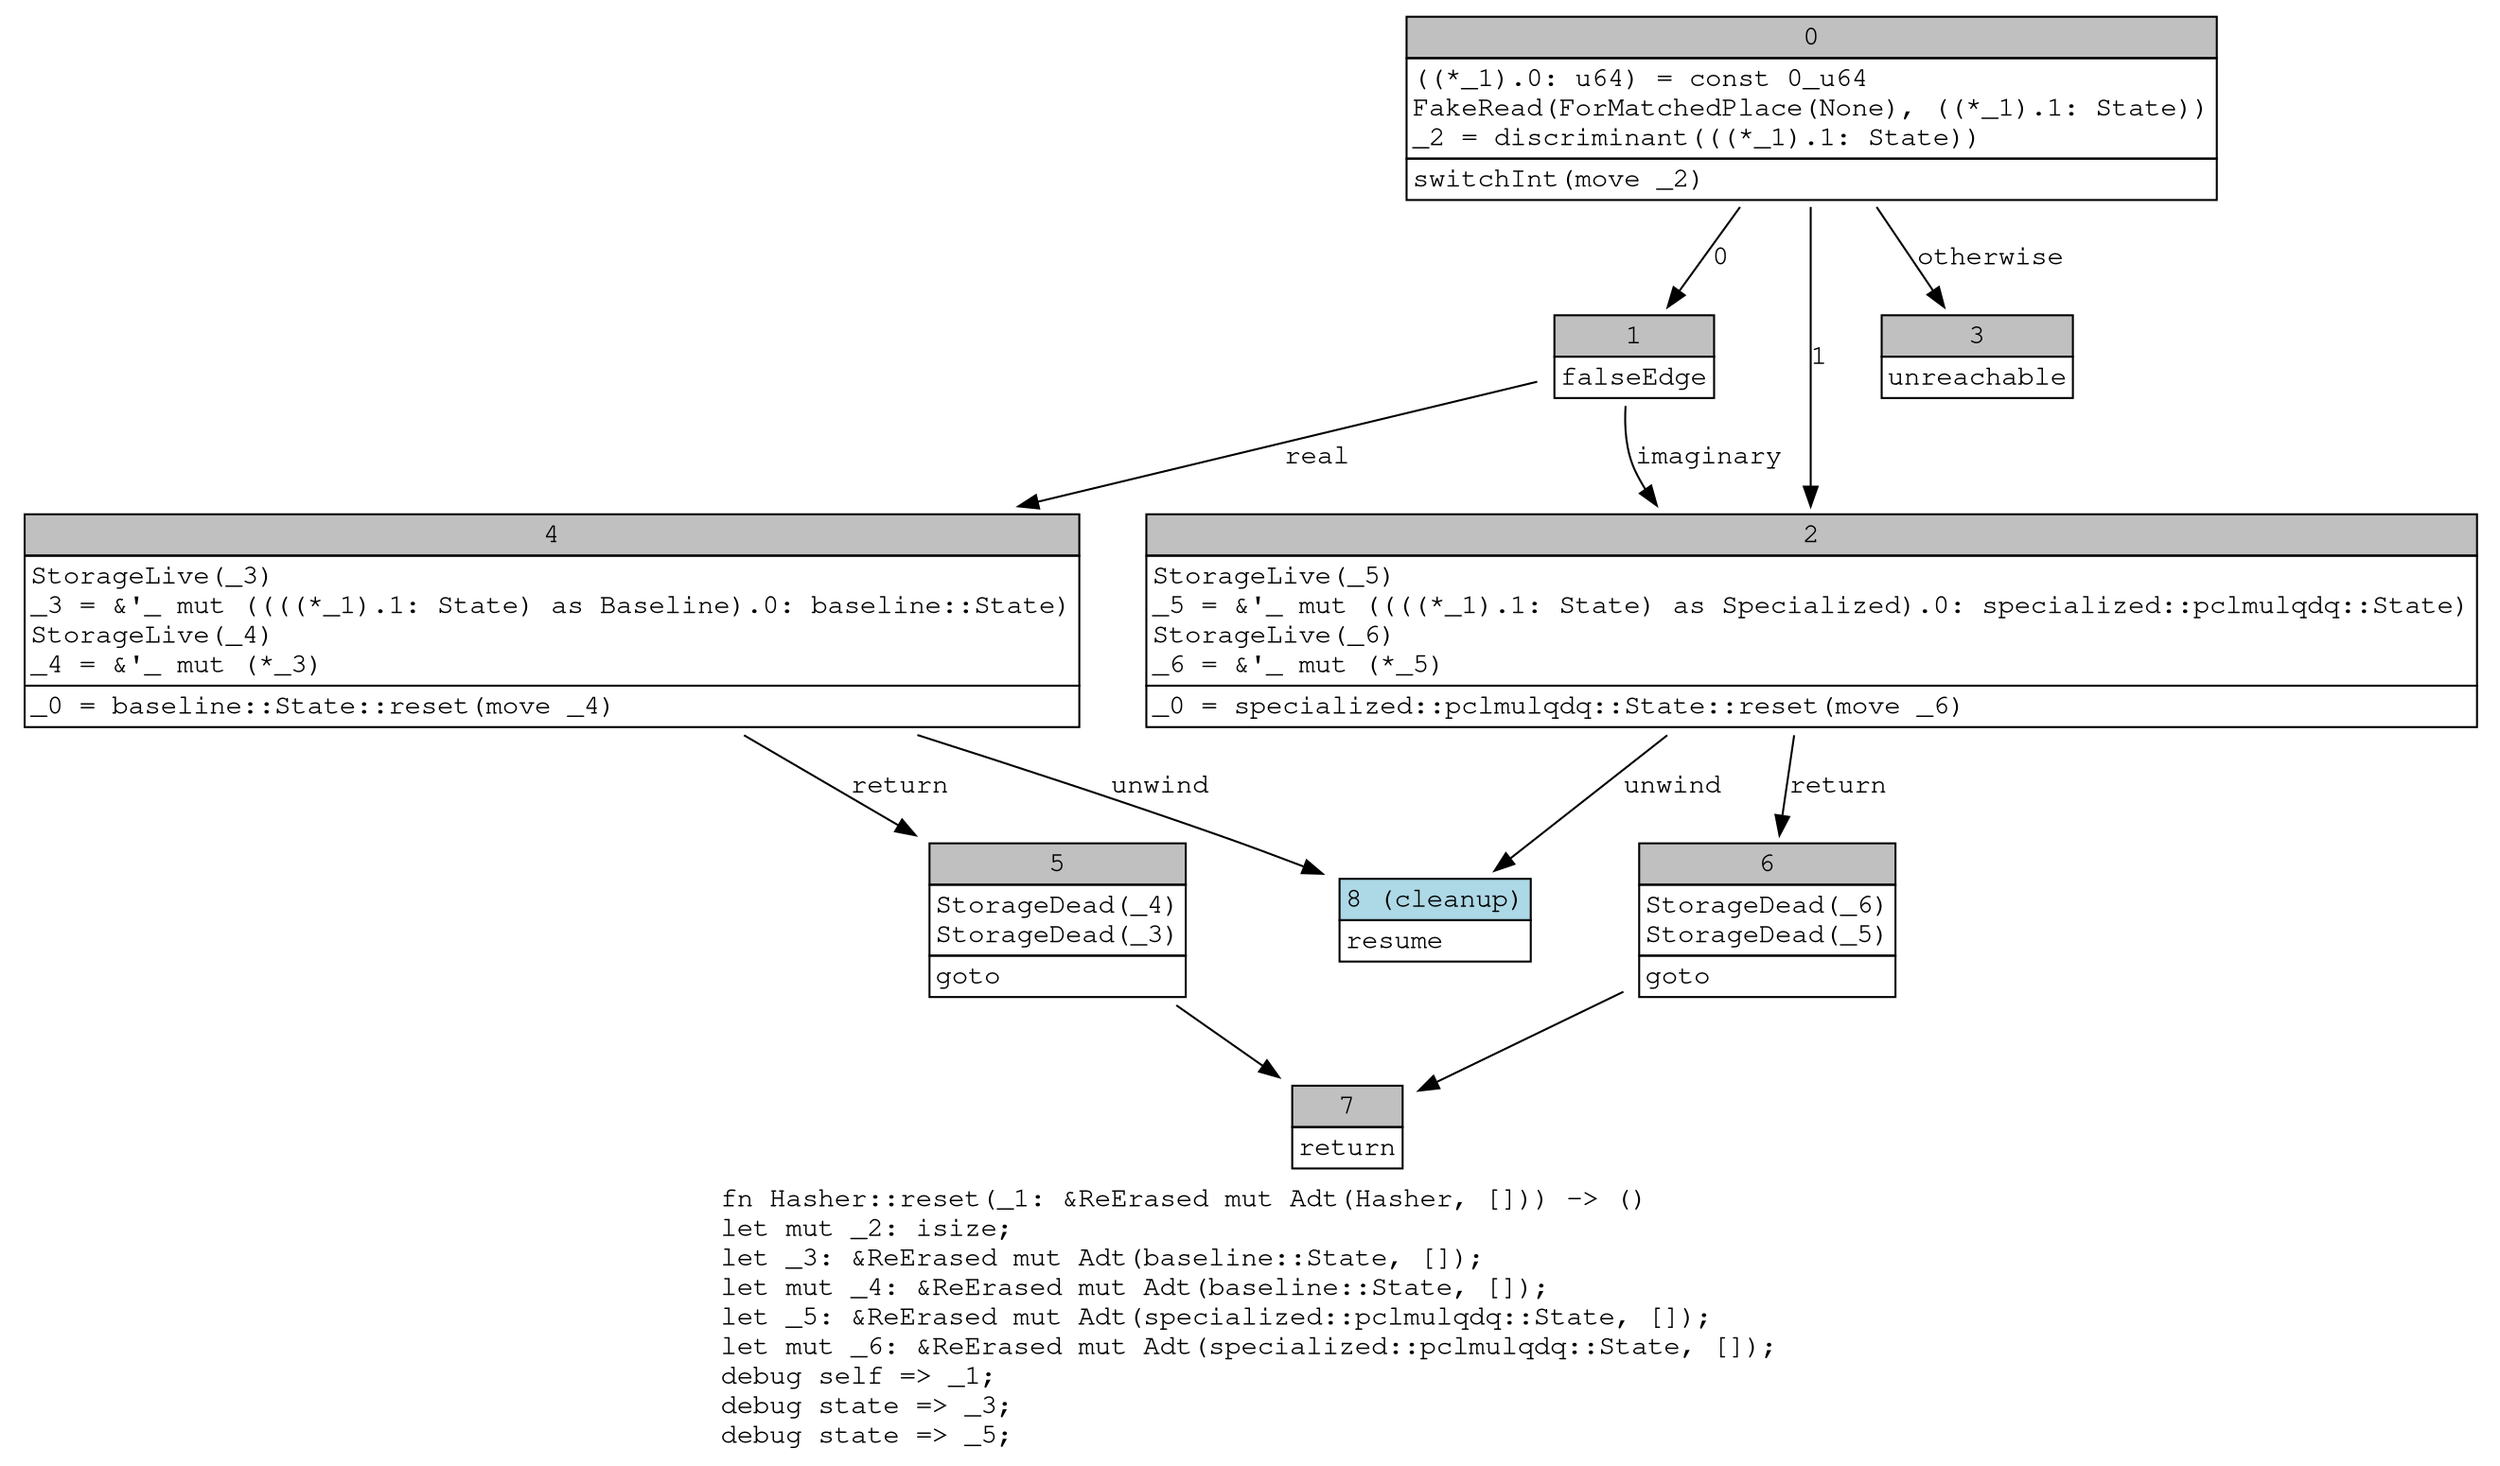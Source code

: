 digraph Mir_0_43 {
    graph [fontname="Courier, monospace"];
    node [fontname="Courier, monospace"];
    edge [fontname="Courier, monospace"];
    label=<fn Hasher::reset(_1: &amp;ReErased mut Adt(Hasher, [])) -&gt; ()<br align="left"/>let mut _2: isize;<br align="left"/>let _3: &amp;ReErased mut Adt(baseline::State, []);<br align="left"/>let mut _4: &amp;ReErased mut Adt(baseline::State, []);<br align="left"/>let _5: &amp;ReErased mut Adt(specialized::pclmulqdq::State, []);<br align="left"/>let mut _6: &amp;ReErased mut Adt(specialized::pclmulqdq::State, []);<br align="left"/>debug self =&gt; _1;<br align="left"/>debug state =&gt; _3;<br align="left"/>debug state =&gt; _5;<br align="left"/>>;
    bb0__0_43 [shape="none", label=<<table border="0" cellborder="1" cellspacing="0"><tr><td bgcolor="gray" align="center" colspan="1">0</td></tr><tr><td align="left" balign="left">((*_1).0: u64) = const 0_u64<br/>FakeRead(ForMatchedPlace(None), ((*_1).1: State))<br/>_2 = discriminant(((*_1).1: State))<br/></td></tr><tr><td align="left">switchInt(move _2)</td></tr></table>>];
    bb1__0_43 [shape="none", label=<<table border="0" cellborder="1" cellspacing="0"><tr><td bgcolor="gray" align="center" colspan="1">1</td></tr><tr><td align="left">falseEdge</td></tr></table>>];
    bb2__0_43 [shape="none", label=<<table border="0" cellborder="1" cellspacing="0"><tr><td bgcolor="gray" align="center" colspan="1">2</td></tr><tr><td align="left" balign="left">StorageLive(_5)<br/>_5 = &amp;'_ mut ((((*_1).1: State) as Specialized).0: specialized::pclmulqdq::State)<br/>StorageLive(_6)<br/>_6 = &amp;'_ mut (*_5)<br/></td></tr><tr><td align="left">_0 = specialized::pclmulqdq::State::reset(move _6)</td></tr></table>>];
    bb3__0_43 [shape="none", label=<<table border="0" cellborder="1" cellspacing="0"><tr><td bgcolor="gray" align="center" colspan="1">3</td></tr><tr><td align="left">unreachable</td></tr></table>>];
    bb4__0_43 [shape="none", label=<<table border="0" cellborder="1" cellspacing="0"><tr><td bgcolor="gray" align="center" colspan="1">4</td></tr><tr><td align="left" balign="left">StorageLive(_3)<br/>_3 = &amp;'_ mut ((((*_1).1: State) as Baseline).0: baseline::State)<br/>StorageLive(_4)<br/>_4 = &amp;'_ mut (*_3)<br/></td></tr><tr><td align="left">_0 = baseline::State::reset(move _4)</td></tr></table>>];
    bb5__0_43 [shape="none", label=<<table border="0" cellborder="1" cellspacing="0"><tr><td bgcolor="gray" align="center" colspan="1">5</td></tr><tr><td align="left" balign="left">StorageDead(_4)<br/>StorageDead(_3)<br/></td></tr><tr><td align="left">goto</td></tr></table>>];
    bb6__0_43 [shape="none", label=<<table border="0" cellborder="1" cellspacing="0"><tr><td bgcolor="gray" align="center" colspan="1">6</td></tr><tr><td align="left" balign="left">StorageDead(_6)<br/>StorageDead(_5)<br/></td></tr><tr><td align="left">goto</td></tr></table>>];
    bb7__0_43 [shape="none", label=<<table border="0" cellborder="1" cellspacing="0"><tr><td bgcolor="gray" align="center" colspan="1">7</td></tr><tr><td align="left">return</td></tr></table>>];
    bb8__0_43 [shape="none", label=<<table border="0" cellborder="1" cellspacing="0"><tr><td bgcolor="lightblue" align="center" colspan="1">8 (cleanup)</td></tr><tr><td align="left">resume</td></tr></table>>];
    bb0__0_43 -> bb1__0_43 [label="0"];
    bb0__0_43 -> bb2__0_43 [label="1"];
    bb0__0_43 -> bb3__0_43 [label="otherwise"];
    bb1__0_43 -> bb4__0_43 [label="real"];
    bb1__0_43 -> bb2__0_43 [label="imaginary"];
    bb2__0_43 -> bb6__0_43 [label="return"];
    bb2__0_43 -> bb8__0_43 [label="unwind"];
    bb4__0_43 -> bb5__0_43 [label="return"];
    bb4__0_43 -> bb8__0_43 [label="unwind"];
    bb5__0_43 -> bb7__0_43 [label=""];
    bb6__0_43 -> bb7__0_43 [label=""];
}
